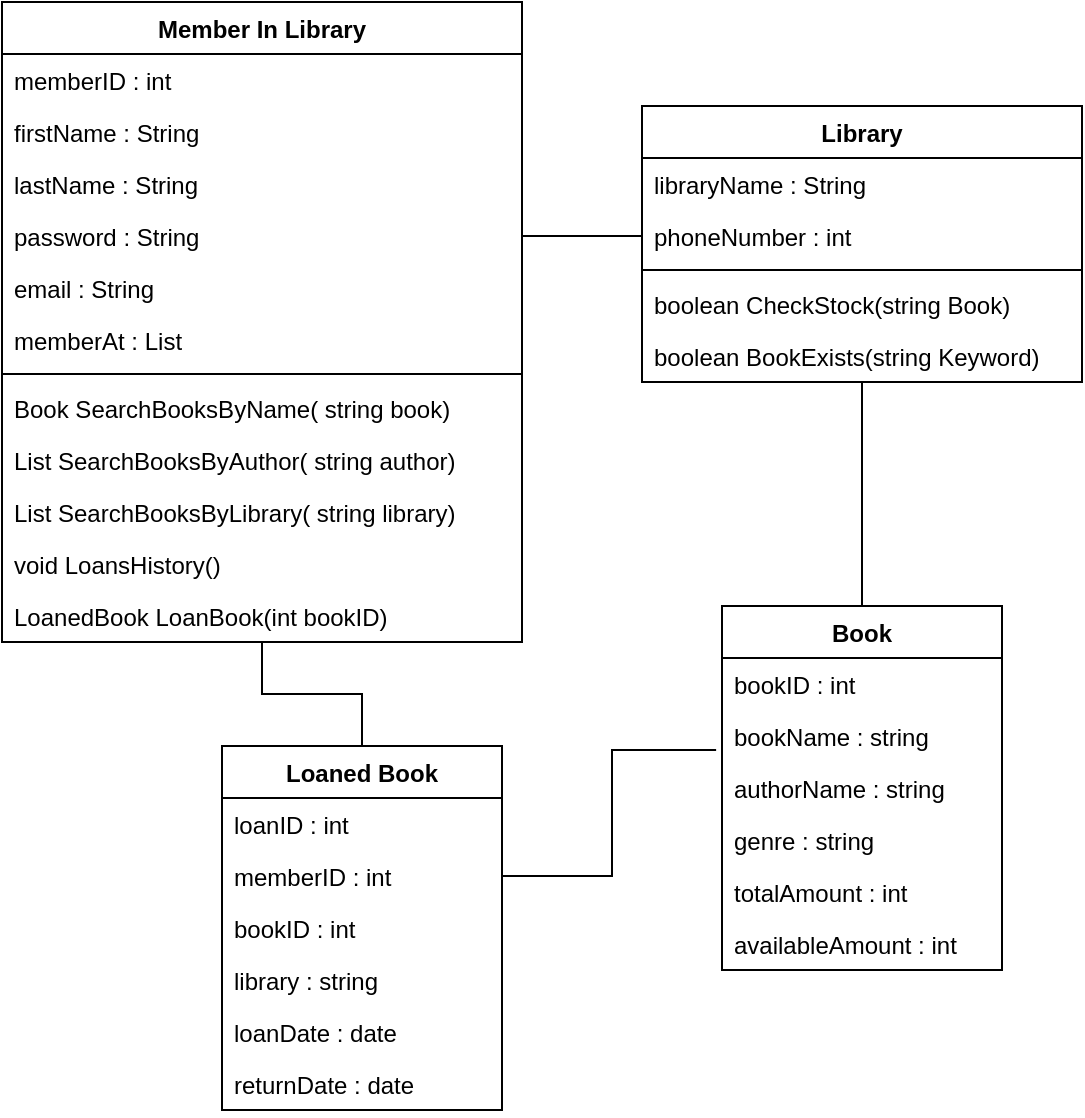 <mxfile version="20.3.0" type="device"><diagram id="C5RBs43oDa-KdzZeNtuy" name="Page-1"><mxGraphModel dx="1422" dy="701" grid="1" gridSize="10" guides="1" tooltips="1" connect="1" arrows="1" fold="1" page="1" pageScale="1" pageWidth="827" pageHeight="1169" math="0" shadow="0"><root><mxCell id="WIyWlLk6GJQsqaUBKTNV-0"/><mxCell id="WIyWlLk6GJQsqaUBKTNV-1" parent="WIyWlLk6GJQsqaUBKTNV-0"/><mxCell id="V20AzynGub5n75hsRQJj-6" value="Member In Library" style="swimlane;fontStyle=1;childLayout=stackLayout;horizontal=1;startSize=26;fillColor=none;horizontalStack=0;resizeParent=1;resizeParentMax=0;resizeLast=0;collapsible=1;marginBottom=0;" parent="WIyWlLk6GJQsqaUBKTNV-1" vertex="1"><mxGeometry x="50" y="68" width="260" height="320" as="geometry"/></mxCell><mxCell id="V20AzynGub5n75hsRQJj-7" value="memberID : int" style="text;strokeColor=none;fillColor=none;align=left;verticalAlign=top;spacingLeft=4;spacingRight=4;overflow=hidden;rotatable=0;points=[[0,0.5],[1,0.5]];portConstraint=eastwest;" parent="V20AzynGub5n75hsRQJj-6" vertex="1"><mxGeometry y="26" width="260" height="26" as="geometry"/></mxCell><mxCell id="V20AzynGub5n75hsRQJj-8" value="firstName : String" style="text;strokeColor=none;fillColor=none;align=left;verticalAlign=top;spacingLeft=4;spacingRight=4;overflow=hidden;rotatable=0;points=[[0,0.5],[1,0.5]];portConstraint=eastwest;" parent="V20AzynGub5n75hsRQJj-6" vertex="1"><mxGeometry y="52" width="260" height="26" as="geometry"/></mxCell><mxCell id="V20AzynGub5n75hsRQJj-9" value="lastName : String" style="text;strokeColor=none;fillColor=none;align=left;verticalAlign=top;spacingLeft=4;spacingRight=4;overflow=hidden;rotatable=0;points=[[0,0.5],[1,0.5]];portConstraint=eastwest;" parent="V20AzynGub5n75hsRQJj-6" vertex="1"><mxGeometry y="78" width="260" height="26" as="geometry"/></mxCell><mxCell id="V20AzynGub5n75hsRQJj-10" value="password : String" style="text;strokeColor=none;fillColor=none;align=left;verticalAlign=top;spacingLeft=4;spacingRight=4;overflow=hidden;rotatable=0;points=[[0,0.5],[1,0.5]];portConstraint=eastwest;" parent="V20AzynGub5n75hsRQJj-6" vertex="1"><mxGeometry y="104" width="260" height="26" as="geometry"/></mxCell><mxCell id="V20AzynGub5n75hsRQJj-11" value="email : String" style="text;strokeColor=none;fillColor=none;align=left;verticalAlign=top;spacingLeft=4;spacingRight=4;overflow=hidden;rotatable=0;points=[[0,0.5],[1,0.5]];portConstraint=eastwest;" parent="V20AzynGub5n75hsRQJj-6" vertex="1"><mxGeometry y="130" width="260" height="26" as="geometry"/></mxCell><mxCell id="V20AzynGub5n75hsRQJj-16" value="memberAt : List" style="text;strokeColor=none;fillColor=none;align=left;verticalAlign=top;spacingLeft=4;spacingRight=4;overflow=hidden;rotatable=0;points=[[0,0.5],[1,0.5]];portConstraint=eastwest;" parent="V20AzynGub5n75hsRQJj-6" vertex="1"><mxGeometry y="156" width="260" height="26" as="geometry"/></mxCell><mxCell id="V20AzynGub5n75hsRQJj-17" value="" style="line;strokeWidth=1;fillColor=none;align=left;verticalAlign=middle;spacingTop=-1;spacingLeft=3;spacingRight=3;rotatable=0;labelPosition=right;points=[];portConstraint=eastwest;strokeColor=inherit;" parent="V20AzynGub5n75hsRQJj-6" vertex="1"><mxGeometry y="182" width="260" height="8" as="geometry"/></mxCell><mxCell id="V20AzynGub5n75hsRQJj-18" value="Book SearchBooksByName( string book)" style="text;strokeColor=none;fillColor=none;align=left;verticalAlign=top;spacingLeft=4;spacingRight=4;overflow=hidden;rotatable=0;points=[[0,0.5],[1,0.5]];portConstraint=eastwest;" parent="V20AzynGub5n75hsRQJj-6" vertex="1"><mxGeometry y="190" width="260" height="26" as="geometry"/></mxCell><mxCell id="Hwojsuhg1-zDVQjJs8_9-1" value="List SearchBooksByAuthor( string author)" style="text;strokeColor=none;fillColor=none;align=left;verticalAlign=top;spacingLeft=4;spacingRight=4;overflow=hidden;rotatable=0;points=[[0,0.5],[1,0.5]];portConstraint=eastwest;" vertex="1" parent="V20AzynGub5n75hsRQJj-6"><mxGeometry y="216" width="260" height="26" as="geometry"/></mxCell><mxCell id="Hwojsuhg1-zDVQjJs8_9-2" value="List SearchBooksByLibrary( string library)" style="text;strokeColor=none;fillColor=none;align=left;verticalAlign=top;spacingLeft=4;spacingRight=4;overflow=hidden;rotatable=0;points=[[0,0.5],[1,0.5]];portConstraint=eastwest;" vertex="1" parent="V20AzynGub5n75hsRQJj-6"><mxGeometry y="242" width="260" height="26" as="geometry"/></mxCell><mxCell id="GQSOgyGHJTPBmAjMaziZ-0" value="void LoansHistory()" style="text;strokeColor=none;fillColor=none;align=left;verticalAlign=top;spacingLeft=4;spacingRight=4;overflow=hidden;rotatable=0;points=[[0,0.5],[1,0.5]];portConstraint=eastwest;" parent="V20AzynGub5n75hsRQJj-6" vertex="1"><mxGeometry y="268" width="260" height="26" as="geometry"/></mxCell><mxCell id="Hwojsuhg1-zDVQjJs8_9-4" value="LoanedBook LoanBook(int bookID)" style="text;strokeColor=none;fillColor=none;align=left;verticalAlign=top;spacingLeft=4;spacingRight=4;overflow=hidden;rotatable=0;points=[[0,0.5],[1,0.5]];portConstraint=eastwest;" vertex="1" parent="V20AzynGub5n75hsRQJj-6"><mxGeometry y="294" width="260" height="26" as="geometry"/></mxCell><mxCell id="V20AzynGub5n75hsRQJj-12" value="Library" style="swimlane;fontStyle=1;childLayout=stackLayout;horizontal=1;startSize=26;fillColor=none;horizontalStack=0;resizeParent=1;resizeParentMax=0;resizeLast=0;collapsible=1;marginBottom=0;" parent="WIyWlLk6GJQsqaUBKTNV-1" vertex="1"><mxGeometry x="370" y="120" width="220" height="138" as="geometry"/></mxCell><mxCell id="V20AzynGub5n75hsRQJj-13" value="libraryName : String" style="text;strokeColor=none;fillColor=none;align=left;verticalAlign=top;spacingLeft=4;spacingRight=4;overflow=hidden;rotatable=0;points=[[0,0.5],[1,0.5]];portConstraint=eastwest;" parent="V20AzynGub5n75hsRQJj-12" vertex="1"><mxGeometry y="26" width="220" height="26" as="geometry"/></mxCell><mxCell id="V20AzynGub5n75hsRQJj-14" value="phoneNumber : int" style="text;strokeColor=none;fillColor=none;align=left;verticalAlign=top;spacingLeft=4;spacingRight=4;overflow=hidden;rotatable=0;points=[[0,0.5],[1,0.5]];portConstraint=eastwest;" parent="V20AzynGub5n75hsRQJj-12" vertex="1"><mxGeometry y="52" width="220" height="26" as="geometry"/></mxCell><mxCell id="GQSOgyGHJTPBmAjMaziZ-1" value="" style="line;strokeWidth=1;fillColor=none;align=left;verticalAlign=middle;spacingTop=-1;spacingLeft=3;spacingRight=3;rotatable=0;labelPosition=right;points=[];portConstraint=eastwest;strokeColor=inherit;" parent="V20AzynGub5n75hsRQJj-12" vertex="1"><mxGeometry y="78" width="220" height="8" as="geometry"/></mxCell><mxCell id="V20AzynGub5n75hsRQJj-15" value="boolean CheckStock(string Book)" style="text;strokeColor=none;fillColor=none;align=left;verticalAlign=top;spacingLeft=4;spacingRight=4;overflow=hidden;rotatable=0;points=[[0,0.5],[1,0.5]];portConstraint=eastwest;" parent="V20AzynGub5n75hsRQJj-12" vertex="1"><mxGeometry y="86" width="220" height="26" as="geometry"/></mxCell><mxCell id="GQSOgyGHJTPBmAjMaziZ-2" value="boolean BookExists(string Keyword)" style="text;strokeColor=none;fillColor=none;align=left;verticalAlign=top;spacingLeft=4;spacingRight=4;overflow=hidden;rotatable=0;points=[[0,0.5],[1,0.5]];portConstraint=eastwest;" parent="V20AzynGub5n75hsRQJj-12" vertex="1"><mxGeometry y="112" width="220" height="26" as="geometry"/></mxCell><mxCell id="Hwojsuhg1-zDVQjJs8_9-6" style="edgeStyle=orthogonalEdgeStyle;rounded=0;orthogonalLoop=1;jettySize=auto;html=1;entryX=0.5;entryY=1;entryDx=0;entryDy=0;endArrow=none;endFill=0;" edge="1" parent="WIyWlLk6GJQsqaUBKTNV-1" source="GQSOgyGHJTPBmAjMaziZ-15" target="V20AzynGub5n75hsRQJj-12"><mxGeometry relative="1" as="geometry"/></mxCell><mxCell id="GQSOgyGHJTPBmAjMaziZ-15" value="Book" style="swimlane;fontStyle=1;childLayout=stackLayout;horizontal=1;startSize=26;fillColor=none;horizontalStack=0;resizeParent=1;resizeParentMax=0;resizeLast=0;collapsible=1;marginBottom=0;" parent="WIyWlLk6GJQsqaUBKTNV-1" vertex="1"><mxGeometry x="410" y="370" width="140" height="182" as="geometry"/></mxCell><mxCell id="GQSOgyGHJTPBmAjMaziZ-16" value="bookID : int" style="text;strokeColor=none;fillColor=none;align=left;verticalAlign=top;spacingLeft=4;spacingRight=4;overflow=hidden;rotatable=0;points=[[0,0.5],[1,0.5]];portConstraint=eastwest;" parent="GQSOgyGHJTPBmAjMaziZ-15" vertex="1"><mxGeometry y="26" width="140" height="26" as="geometry"/></mxCell><mxCell id="GQSOgyGHJTPBmAjMaziZ-17" value="bookName : string" style="text;strokeColor=none;fillColor=none;align=left;verticalAlign=top;spacingLeft=4;spacingRight=4;overflow=hidden;rotatable=0;points=[[0,0.5],[1,0.5]];portConstraint=eastwest;" parent="GQSOgyGHJTPBmAjMaziZ-15" vertex="1"><mxGeometry y="52" width="140" height="26" as="geometry"/></mxCell><mxCell id="GQSOgyGHJTPBmAjMaziZ-18" value="authorName : string" style="text;strokeColor=none;fillColor=none;align=left;verticalAlign=top;spacingLeft=4;spacingRight=4;overflow=hidden;rotatable=0;points=[[0,0.5],[1,0.5]];portConstraint=eastwest;" parent="GQSOgyGHJTPBmAjMaziZ-15" vertex="1"><mxGeometry y="78" width="140" height="26" as="geometry"/></mxCell><mxCell id="GQSOgyGHJTPBmAjMaziZ-19" value="genre : string" style="text;strokeColor=none;fillColor=none;align=left;verticalAlign=top;spacingLeft=4;spacingRight=4;overflow=hidden;rotatable=0;points=[[0,0.5],[1,0.5]];portConstraint=eastwest;" parent="GQSOgyGHJTPBmAjMaziZ-15" vertex="1"><mxGeometry y="104" width="140" height="26" as="geometry"/></mxCell><mxCell id="GQSOgyGHJTPBmAjMaziZ-20" value="totalAmount : int" style="text;strokeColor=none;fillColor=none;align=left;verticalAlign=top;spacingLeft=4;spacingRight=4;overflow=hidden;rotatable=0;points=[[0,0.5],[1,0.5]];portConstraint=eastwest;" parent="GQSOgyGHJTPBmAjMaziZ-15" vertex="1"><mxGeometry y="130" width="140" height="26" as="geometry"/></mxCell><mxCell id="GQSOgyGHJTPBmAjMaziZ-21" value="availableAmount : int" style="text;strokeColor=none;fillColor=none;align=left;verticalAlign=top;spacingLeft=4;spacingRight=4;overflow=hidden;rotatable=0;points=[[0,0.5],[1,0.5]];portConstraint=eastwest;" parent="GQSOgyGHJTPBmAjMaziZ-15" vertex="1"><mxGeometry y="156" width="140" height="26" as="geometry"/></mxCell><mxCell id="Hwojsuhg1-zDVQjJs8_9-7" style="edgeStyle=orthogonalEdgeStyle;rounded=0;orthogonalLoop=1;jettySize=auto;html=1;entryX=0.5;entryY=1;entryDx=0;entryDy=0;endArrow=none;endFill=0;" edge="1" parent="WIyWlLk6GJQsqaUBKTNV-1" source="GQSOgyGHJTPBmAjMaziZ-22" target="V20AzynGub5n75hsRQJj-6"><mxGeometry relative="1" as="geometry"/></mxCell><mxCell id="GQSOgyGHJTPBmAjMaziZ-22" value="Loaned Book" style="swimlane;fontStyle=1;childLayout=stackLayout;horizontal=1;startSize=26;fillColor=none;horizontalStack=0;resizeParent=1;resizeParentMax=0;resizeLast=0;collapsible=1;marginBottom=0;" parent="WIyWlLk6GJQsqaUBKTNV-1" vertex="1"><mxGeometry x="160" y="440" width="140" height="182" as="geometry"/></mxCell><mxCell id="GQSOgyGHJTPBmAjMaziZ-23" value="loanID : int" style="text;strokeColor=none;fillColor=none;align=left;verticalAlign=top;spacingLeft=4;spacingRight=4;overflow=hidden;rotatable=0;points=[[0,0.5],[1,0.5]];portConstraint=eastwest;" parent="GQSOgyGHJTPBmAjMaziZ-22" vertex="1"><mxGeometry y="26" width="140" height="26" as="geometry"/></mxCell><mxCell id="GQSOgyGHJTPBmAjMaziZ-24" value="memberID : int " style="text;strokeColor=none;fillColor=none;align=left;verticalAlign=top;spacingLeft=4;spacingRight=4;overflow=hidden;rotatable=0;points=[[0,0.5],[1,0.5]];portConstraint=eastwest;" parent="GQSOgyGHJTPBmAjMaziZ-22" vertex="1"><mxGeometry y="52" width="140" height="26" as="geometry"/></mxCell><mxCell id="GQSOgyGHJTPBmAjMaziZ-25" value="bookID : int " style="text;strokeColor=none;fillColor=none;align=left;verticalAlign=top;spacingLeft=4;spacingRight=4;overflow=hidden;rotatable=0;points=[[0,0.5],[1,0.5]];portConstraint=eastwest;" parent="GQSOgyGHJTPBmAjMaziZ-22" vertex="1"><mxGeometry y="78" width="140" height="26" as="geometry"/></mxCell><mxCell id="GQSOgyGHJTPBmAjMaziZ-26" value="library : string" style="text;strokeColor=none;fillColor=none;align=left;verticalAlign=top;spacingLeft=4;spacingRight=4;overflow=hidden;rotatable=0;points=[[0,0.5],[1,0.5]];portConstraint=eastwest;" parent="GQSOgyGHJTPBmAjMaziZ-22" vertex="1"><mxGeometry y="104" width="140" height="26" as="geometry"/></mxCell><mxCell id="GQSOgyGHJTPBmAjMaziZ-27" value="loanDate : date" style="text;strokeColor=none;fillColor=none;align=left;verticalAlign=top;spacingLeft=4;spacingRight=4;overflow=hidden;rotatable=0;points=[[0,0.5],[1,0.5]];portConstraint=eastwest;" parent="GQSOgyGHJTPBmAjMaziZ-22" vertex="1"><mxGeometry y="130" width="140" height="26" as="geometry"/></mxCell><mxCell id="Hwojsuhg1-zDVQjJs8_9-0" value="returnDate : date" style="text;strokeColor=none;fillColor=none;align=left;verticalAlign=top;spacingLeft=4;spacingRight=4;overflow=hidden;rotatable=0;points=[[0,0.5],[1,0.5]];portConstraint=eastwest;" vertex="1" parent="GQSOgyGHJTPBmAjMaziZ-22"><mxGeometry y="156" width="140" height="26" as="geometry"/></mxCell><mxCell id="GQSOgyGHJTPBmAjMaziZ-28" style="edgeStyle=orthogonalEdgeStyle;rounded=0;orthogonalLoop=1;jettySize=auto;html=1;entryX=0;entryY=0.5;entryDx=0;entryDy=0;endArrow=none;endFill=0;" parent="WIyWlLk6GJQsqaUBKTNV-1" source="V20AzynGub5n75hsRQJj-10" target="V20AzynGub5n75hsRQJj-14" edge="1"><mxGeometry relative="1" as="geometry"/></mxCell><mxCell id="Hwojsuhg1-zDVQjJs8_9-8" style="edgeStyle=orthogonalEdgeStyle;rounded=0;orthogonalLoop=1;jettySize=auto;html=1;entryX=-0.021;entryY=0.769;entryDx=0;entryDy=0;entryPerimeter=0;endArrow=none;endFill=0;" edge="1" parent="WIyWlLk6GJQsqaUBKTNV-1" source="GQSOgyGHJTPBmAjMaziZ-24" target="GQSOgyGHJTPBmAjMaziZ-17"><mxGeometry relative="1" as="geometry"/></mxCell></root></mxGraphModel></diagram></mxfile>